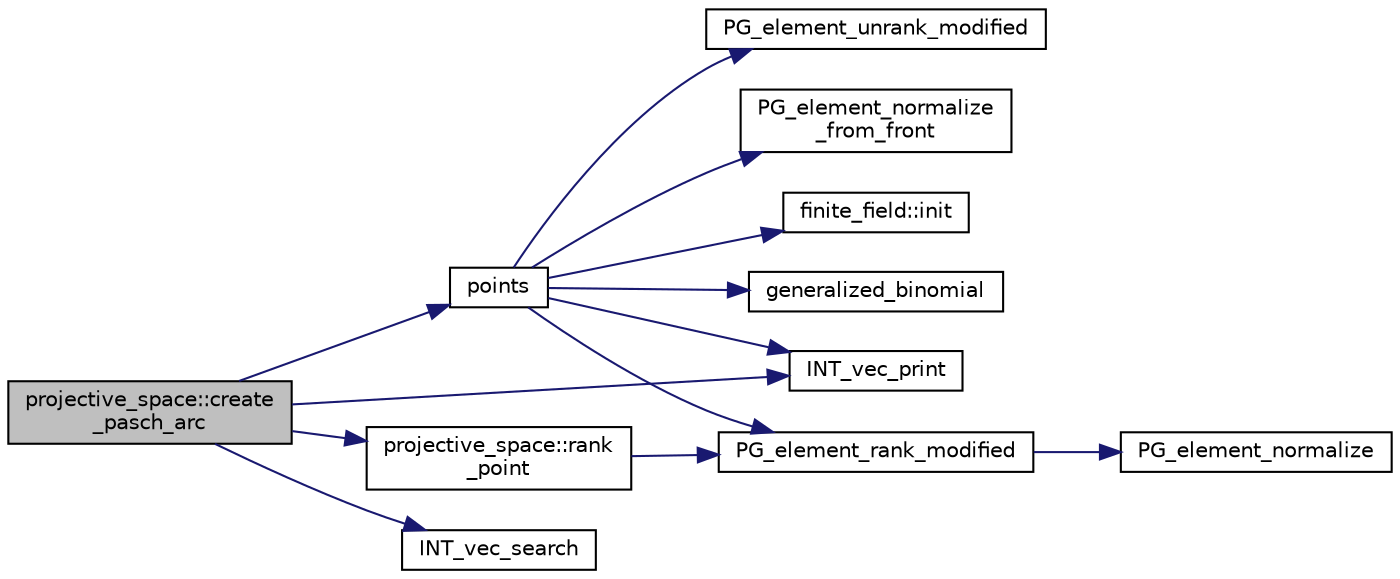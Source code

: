 digraph "projective_space::create_pasch_arc"
{
  edge [fontname="Helvetica",fontsize="10",labelfontname="Helvetica",labelfontsize="10"];
  node [fontname="Helvetica",fontsize="10",shape=record];
  rankdir="LR";
  Node485 [label="projective_space::create\l_pasch_arc",height=0.2,width=0.4,color="black", fillcolor="grey75", style="filled", fontcolor="black"];
  Node485 -> Node486 [color="midnightblue",fontsize="10",style="solid",fontname="Helvetica"];
  Node486 [label="points",height=0.2,width=0.4,color="black", fillcolor="white", style="filled",URL="$d7/d83/points_8_c.html#a8a498513b4415e1a4628a70fb6b26817"];
  Node486 -> Node487 [color="midnightblue",fontsize="10",style="solid",fontname="Helvetica"];
  Node487 [label="finite_field::init",height=0.2,width=0.4,color="black", fillcolor="white", style="filled",URL="$df/d5a/classfinite__field.html#a13e75e8165b27464935b50368ee8313c"];
  Node486 -> Node488 [color="midnightblue",fontsize="10",style="solid",fontname="Helvetica"];
  Node488 [label="generalized_binomial",height=0.2,width=0.4,color="black", fillcolor="white", style="filled",URL="$d2/d7c/combinatorics_8_c.html#a24762dc22e45175d18ec1ec1d2556ae8"];
  Node486 -> Node489 [color="midnightblue",fontsize="10",style="solid",fontname="Helvetica"];
  Node489 [label="PG_element_unrank_modified",height=0.2,width=0.4,color="black", fillcolor="white", style="filled",URL="$d4/d67/geometry_8h.html#a83ae9b605d496f6a90345303f6efae64"];
  Node486 -> Node490 [color="midnightblue",fontsize="10",style="solid",fontname="Helvetica"];
  Node490 [label="INT_vec_print",height=0.2,width=0.4,color="black", fillcolor="white", style="filled",URL="$df/dbf/sajeeb_8_c.html#a79a5901af0b47dd0d694109543c027fe"];
  Node486 -> Node491 [color="midnightblue",fontsize="10",style="solid",fontname="Helvetica"];
  Node491 [label="PG_element_normalize\l_from_front",height=0.2,width=0.4,color="black", fillcolor="white", style="filled",URL="$d4/d67/geometry_8h.html#af675caf5f9975573455c8d93cb56bf95"];
  Node486 -> Node492 [color="midnightblue",fontsize="10",style="solid",fontname="Helvetica"];
  Node492 [label="PG_element_rank_modified",height=0.2,width=0.4,color="black", fillcolor="white", style="filled",URL="$d4/d67/geometry_8h.html#a9cd1a8bf5b88a038e33862f6c2c3dd36"];
  Node492 -> Node493 [color="midnightblue",fontsize="10",style="solid",fontname="Helvetica"];
  Node493 [label="PG_element_normalize",height=0.2,width=0.4,color="black", fillcolor="white", style="filled",URL="$df/de4/projective_8_c.html#a5a4c3c1158bad6bab0d786c616bd0996"];
  Node485 -> Node494 [color="midnightblue",fontsize="10",style="solid",fontname="Helvetica"];
  Node494 [label="projective_space::rank\l_point",height=0.2,width=0.4,color="black", fillcolor="white", style="filled",URL="$d2/d17/classprojective__space.html#ae99e357b4a0ada3d5dcd07e13e65326a"];
  Node494 -> Node492 [color="midnightblue",fontsize="10",style="solid",fontname="Helvetica"];
  Node485 -> Node490 [color="midnightblue",fontsize="10",style="solid",fontname="Helvetica"];
  Node485 -> Node495 [color="midnightblue",fontsize="10",style="solid",fontname="Helvetica"];
  Node495 [label="INT_vec_search",height=0.2,width=0.4,color="black", fillcolor="white", style="filled",URL="$d5/de2/foundations_2data__structures_2data__structures_8h.html#ad103ef2316a1f671bdb68fd9cd9ba945"];
}
